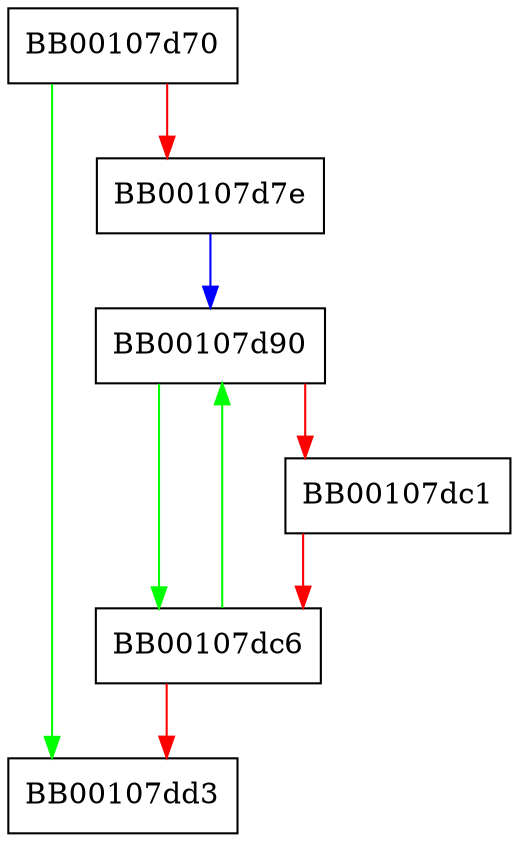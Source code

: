 digraph FUN_00107d70 {
  node [shape="box"];
  graph [splines=ortho];
  BB00107d70 -> BB00107dd3 [color="green"];
  BB00107d70 -> BB00107d7e [color="red"];
  BB00107d7e -> BB00107d90 [color="blue"];
  BB00107d90 -> BB00107dc6 [color="green"];
  BB00107d90 -> BB00107dc1 [color="red"];
  BB00107dc1 -> BB00107dc6 [color="red"];
  BB00107dc6 -> BB00107d90 [color="green"];
  BB00107dc6 -> BB00107dd3 [color="red"];
}